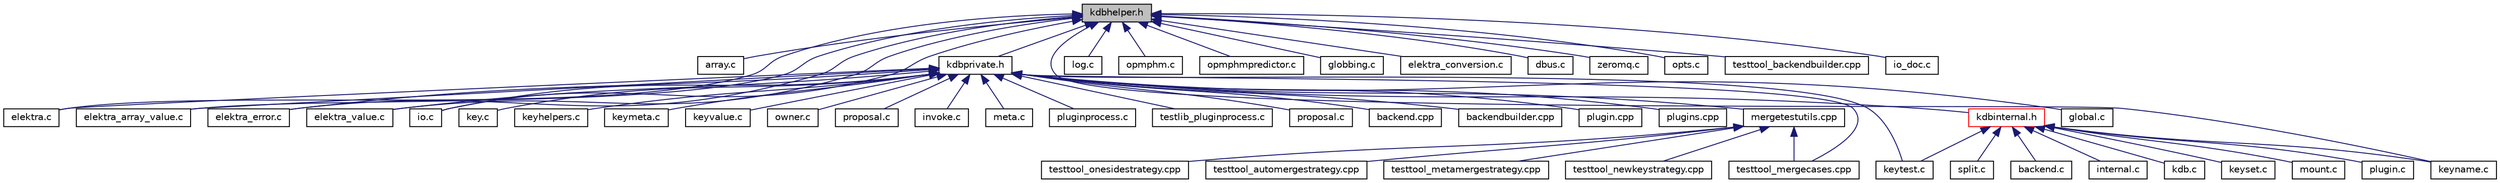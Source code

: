 digraph "kdbhelper.h"
{
  edge [fontname="Helvetica",fontsize="10",labelfontname="Helvetica",labelfontsize="10"];
  node [fontname="Helvetica",fontsize="10",shape=record];
  Node7 [label="kdbhelper.h",height=0.2,width=0.4,color="black", fillcolor="grey75", style="filled", fontcolor="black"];
  Node7 -> Node8 [dir="back",color="midnightblue",fontsize="10",style="solid"];
  Node8 [label="array.c",height=0.2,width=0.4,color="black", fillcolor="white", style="filled",URL="$array_8c.html",tooltip="Array methods. "];
  Node7 -> Node9 [dir="back",color="midnightblue",fontsize="10",style="solid"];
  Node9 [label="keyname.c",height=0.2,width=0.4,color="black", fillcolor="white", style="filled",URL="$elektra_2keyname_8c.html",tooltip="Methods for Key name manipulation. "];
  Node7 -> Node10 [dir="back",color="midnightblue",fontsize="10",style="solid"];
  Node10 [label="log.c",height=0.2,width=0.4,color="black", fillcolor="white", style="filled",URL="$log_8c.html",tooltip="Non-C99 Logger Implementation. "];
  Node7 -> Node11 [dir="back",color="midnightblue",fontsize="10",style="solid"];
  Node11 [label="opmphm.c",height=0.2,width=0.4,color="black", fillcolor="white", style="filled",URL="$opmphm_8c.html",tooltip="The Order Preserving Minimal Perfect Hash Map. "];
  Node7 -> Node12 [dir="back",color="midnightblue",fontsize="10",style="solid"];
  Node12 [label="opmphmpredictor.c",height=0.2,width=0.4,color="black", fillcolor="white", style="filled",URL="$opmphmpredictor_8c.html",tooltip="The Order Preserving Minimal Perfect Hash Map Predictor. "];
  Node7 -> Node13 [dir="back",color="midnightblue",fontsize="10",style="solid"];
  Node13 [label="globbing.c",height=0.2,width=0.4,color="black", fillcolor="white", style="filled",URL="$globbing_8c.html",tooltip="Library for performing globbing on keynames. "];
  Node7 -> Node14 [dir="back",color="midnightblue",fontsize="10",style="solid"];
  Node14 [label="elektra.c",height=0.2,width=0.4,color="black", fillcolor="white", style="filled",URL="$elektra_8c.html",tooltip="Elektra High Level API. "];
  Node7 -> Node15 [dir="back",color="midnightblue",fontsize="10",style="solid"];
  Node15 [label="elektra_array_value.c",height=0.2,width=0.4,color="black", fillcolor="white", style="filled",URL="$elektra__array__value_8c.html",tooltip="Elektra High Level API. "];
  Node7 -> Node16 [dir="back",color="midnightblue",fontsize="10",style="solid"];
  Node16 [label="elektra_conversion.c",height=0.2,width=0.4,color="black", fillcolor="white", style="filled",URL="$elektra__conversion_8c.html",tooltip="Elektra High Level API. "];
  Node7 -> Node17 [dir="back",color="midnightblue",fontsize="10",style="solid"];
  Node17 [label="elektra_error.c",height=0.2,width=0.4,color="black", fillcolor="white", style="filled",URL="$elektra__error_8c.html",tooltip="Elektra error codes. "];
  Node7 -> Node18 [dir="back",color="midnightblue",fontsize="10",style="solid"];
  Node18 [label="elektra_value.c",height=0.2,width=0.4,color="black", fillcolor="white", style="filled",URL="$elektra__value_8c.html",tooltip="Elektra High Level API. "];
  Node7 -> Node19 [dir="back",color="midnightblue",fontsize="10",style="solid"];
  Node19 [label="dbus.c",height=0.2,width=0.4,color="black", fillcolor="white", style="filled",URL="$dbus_8c.html",tooltip="I/O Adapter for D-Bus. "];
  Node7 -> Node20 [dir="back",color="midnightblue",fontsize="10",style="solid"];
  Node20 [label="zeromq.c",height=0.2,width=0.4,color="black", fillcolor="white", style="filled",URL="$zeromq_8c.html",tooltip="I/O Adapter for D-Bus. "];
  Node7 -> Node21 [dir="back",color="midnightblue",fontsize="10",style="solid"];
  Node21 [label="io.c",height=0.2,width=0.4,color="black", fillcolor="white", style="filled",URL="$io_8c.html",tooltip="Implementation of I/O functions as defined in kdbio.h. "];
  Node7 -> Node22 [dir="back",color="midnightblue",fontsize="10",style="solid"];
  Node22 [label="opts.c",height=0.2,width=0.4,color="black", fillcolor="white", style="filled",URL="$opts_8c.html"];
  Node7 -> Node23 [dir="back",color="midnightblue",fontsize="10",style="solid"];
  Node23 [label="testtool_backendbuilder.cpp",height=0.2,width=0.4,color="black", fillcolor="white", style="filled",URL="$testtool__backendbuilder_8cpp.html",tooltip="Tests for the Backend builder class. "];
  Node7 -> Node24 [dir="back",color="midnightblue",fontsize="10",style="solid"];
  Node24 [label="kdbprivate.h",height=0.2,width=0.4,color="black", fillcolor="white", style="filled",URL="$kdbprivate_8h.html",tooltip="Private declarations. "];
  Node24 -> Node25 [dir="back",color="midnightblue",fontsize="10",style="solid"];
  Node25 [label="global.c",height=0.2,width=0.4,color="black", fillcolor="white", style="filled",URL="$global_8c.html",tooltip="Helpers for global plugins. "];
  Node24 -> Node26 [dir="back",color="midnightblue",fontsize="10",style="solid"];
  Node26 [label="key.c",height=0.2,width=0.4,color="black", fillcolor="white", style="filled",URL="$key_8c.html",tooltip="Methods for Key manipulation. "];
  Node24 -> Node27 [dir="back",color="midnightblue",fontsize="10",style="solid"];
  Node27 [label="keyhelpers.c",height=0.2,width=0.4,color="black", fillcolor="white", style="filled",URL="$keyhelpers_8c.html",tooltip="Helpers for key manipulation. "];
  Node24 -> Node28 [dir="back",color="midnightblue",fontsize="10",style="solid"];
  Node28 [label="keymeta.c",height=0.2,width=0.4,color="black", fillcolor="white", style="filled",URL="$keymeta_8c.html",tooltip="Methods to do various operations on Key metadata. "];
  Node24 -> Node29 [dir="back",color="midnightblue",fontsize="10",style="solid"];
  Node29 [label="keytest.c",height=0.2,width=0.4,color="black", fillcolor="white", style="filled",URL="$keytest_8c.html",tooltip="Methods for making tests. "];
  Node24 -> Node30 [dir="back",color="midnightblue",fontsize="10",style="solid"];
  Node30 [label="keyvalue.c",height=0.2,width=0.4,color="black", fillcolor="white", style="filled",URL="$keyvalue_8c.html",tooltip="Methods for Key value manipulation. "];
  Node24 -> Node31 [dir="back",color="midnightblue",fontsize="10",style="solid"];
  Node31 [label="owner.c",height=0.2,width=0.4,color="black", fillcolor="white", style="filled",URL="$owner_8c.html",tooltip="Obsolete owner methods. "];
  Node24 -> Node32 [dir="back",color="midnightblue",fontsize="10",style="solid"];
  Node32 [label="proposal.c",height=0.2,width=0.4,color="black", fillcolor="white", style="filled",URL="$elektra_2proposal_8c.html",tooltip="Implementation of proposed API enhancements. "];
  Node24 -> Node14 [dir="back",color="midnightblue",fontsize="10",style="solid"];
  Node24 -> Node15 [dir="back",color="midnightblue",fontsize="10",style="solid"];
  Node24 -> Node17 [dir="back",color="midnightblue",fontsize="10",style="solid"];
  Node24 -> Node18 [dir="back",color="midnightblue",fontsize="10",style="solid"];
  Node24 -> Node33 [dir="back",color="midnightblue",fontsize="10",style="solid"];
  Node33 [label="invoke.c",height=0.2,width=0.4,color="black", fillcolor="white", style="filled",URL="$invoke_8c.html",tooltip="Library for invoking exported plugin functions. "];
  Node24 -> Node21 [dir="back",color="midnightblue",fontsize="10",style="solid"];
  Node24 -> Node34 [dir="back",color="midnightblue",fontsize="10",style="solid"];
  Node34 [label="meta.c",height=0.2,width=0.4,color="black", fillcolor="white", style="filled",URL="$meta_8c.html",tooltip="Methods for metadata manipulation. "];
  Node24 -> Node35 [dir="back",color="midnightblue",fontsize="10",style="solid"];
  Node35 [label="pluginprocess.c",height=0.2,width=0.4,color="black", fillcolor="white", style="filled",URL="$pluginprocess_8c.html",tooltip="Source for the pluginprocess library. "];
  Node24 -> Node36 [dir="back",color="midnightblue",fontsize="10",style="solid"];
  Node36 [label="testlib_pluginprocess.c",height=0.2,width=0.4,color="black", fillcolor="white", style="filled",URL="$testlib__pluginprocess_8c.html",tooltip="Tests for pluginprocess library. "];
  Node24 -> Node37 [dir="back",color="midnightblue",fontsize="10",style="solid"];
  Node37 [label="proposal.c",height=0.2,width=0.4,color="black", fillcolor="white", style="filled",URL="$proposal_2proposal_8c.html",tooltip="Implementation of proposed API enhancements. "];
  Node24 -> Node38 [dir="back",color="midnightblue",fontsize="10",style="solid"];
  Node38 [label="backend.cpp",height=0.2,width=0.4,color="black", fillcolor="white", style="filled",URL="$src_2backend_8cpp.html",tooltip="Implementation of backend. "];
  Node24 -> Node39 [dir="back",color="midnightblue",fontsize="10",style="solid"];
  Node39 [label="backendbuilder.cpp",height=0.2,width=0.4,color="black", fillcolor="white", style="filled",URL="$backendbuilder_8cpp.html",tooltip="Implementation of backend builder. "];
  Node24 -> Node40 [dir="back",color="midnightblue",fontsize="10",style="solid"];
  Node40 [label="plugin.cpp",height=0.2,width=0.4,color="black", fillcolor="white", style="filled",URL="$plugin_8cpp.html",tooltip="Implementation of plugin. "];
  Node24 -> Node41 [dir="back",color="midnightblue",fontsize="10",style="solid"];
  Node41 [label="plugins.cpp",height=0.2,width=0.4,color="black", fillcolor="white", style="filled",URL="$plugins_8cpp.html",tooltip="Implementation of set/get/error plugins. "];
  Node24 -> Node42 [dir="back",color="midnightblue",fontsize="10",style="solid"];
  Node42 [label="mergetestutils.cpp",height=0.2,width=0.4,color="black", fillcolor="white", style="filled",URL="$mergetestutils_8cpp.html",tooltip="Implements a helper class for merge related tests. "];
  Node42 -> Node43 [dir="back",color="midnightblue",fontsize="10",style="solid"];
  Node43 [label="testtool_automergestrategy.cpp",height=0.2,width=0.4,color="black", fillcolor="white", style="filled",URL="$testtool__automergestrategy_8cpp.html",tooltip="Tests for the AutoMergeStrategy. "];
  Node42 -> Node44 [dir="back",color="midnightblue",fontsize="10",style="solid"];
  Node44 [label="testtool_mergecases.cpp",height=0.2,width=0.4,color="black", fillcolor="white", style="filled",URL="$testtool__mergecases_8cpp.html",tooltip="Tests for the ThreeWayMerge. "];
  Node42 -> Node45 [dir="back",color="midnightblue",fontsize="10",style="solid"];
  Node45 [label="testtool_metamergestrategy.cpp",height=0.2,width=0.4,color="black", fillcolor="white", style="filled",URL="$testtool__metamergestrategy_8cpp.html",tooltip="Tests for the MetaMergeStrategy. "];
  Node42 -> Node46 [dir="back",color="midnightblue",fontsize="10",style="solid"];
  Node46 [label="testtool_newkeystrategy.cpp",height=0.2,width=0.4,color="black", fillcolor="white", style="filled",URL="$testtool__newkeystrategy_8cpp.html",tooltip="Tests for the NewKeyStrategy. "];
  Node42 -> Node47 [dir="back",color="midnightblue",fontsize="10",style="solid"];
  Node47 [label="testtool_onesidestrategy.cpp",height=0.2,width=0.4,color="black", fillcolor="white", style="filled",URL="$testtool__onesidestrategy_8cpp.html",tooltip="Tests for the OneSideStrategy. "];
  Node24 -> Node44 [dir="back",color="midnightblue",fontsize="10",style="solid"];
  Node24 -> Node48 [dir="back",color="midnightblue",fontsize="10",style="solid"];
  Node48 [label="kdbinternal.h",height=0.2,width=0.4,color="red", fillcolor="white", style="filled",URL="$kdbinternal_8h.html",tooltip="Includes most internal header files. "];
  Node48 -> Node49 [dir="back",color="midnightblue",fontsize="10",style="solid"];
  Node49 [label="backend.c",height=0.2,width=0.4,color="black", fillcolor="white", style="filled",URL="$backend_8c.html",tooltip="Everything related to a backend. "];
  Node48 -> Node50 [dir="back",color="midnightblue",fontsize="10",style="solid"];
  Node50 [label="internal.c",height=0.2,width=0.4,color="black", fillcolor="white", style="filled",URL="$internal_8c.html",tooltip="Internal methods for Elektra. "];
  Node48 -> Node51 [dir="back",color="midnightblue",fontsize="10",style="solid"];
  Node51 [label="kdb.c",height=0.2,width=0.4,color="black", fillcolor="white", style="filled",URL="$kdb_8c.html",tooltip="Low level functions for access the Key Database. "];
  Node48 -> Node9 [dir="back",color="midnightblue",fontsize="10",style="solid"];
  Node48 -> Node52 [dir="back",color="midnightblue",fontsize="10",style="solid"];
  Node52 [label="keyset.c",height=0.2,width=0.4,color="black", fillcolor="white", style="filled",URL="$keyset_8c.html",tooltip="Methods for key sets. "];
  Node48 -> Node29 [dir="back",color="midnightblue",fontsize="10",style="solid"];
  Node48 -> Node53 [dir="back",color="midnightblue",fontsize="10",style="solid"];
  Node53 [label="mount.c",height=0.2,width=0.4,color="black", fillcolor="white", style="filled",URL="$mount_8c.html",tooltip="Internals of mount functionality. "];
  Node48 -> Node54 [dir="back",color="midnightblue",fontsize="10",style="solid"];
  Node54 [label="plugin.c",height=0.2,width=0.4,color="black", fillcolor="white", style="filled",URL="$elektra_2plugin_8c.html",tooltip="Interna of plugin functionality. "];
  Node48 -> Node55 [dir="back",color="midnightblue",fontsize="10",style="solid"];
  Node55 [label="split.c",height=0.2,width=0.4,color="black", fillcolor="white", style="filled",URL="$split_8c.html",tooltip="Interna of splitting functionality. "];
  Node7 -> Node59 [dir="back",color="midnightblue",fontsize="10",style="solid"];
  Node59 [label="io_doc.c",height=0.2,width=0.4,color="black", fillcolor="white", style="filled",URL="$io__doc_8c.html",tooltip="I/O example binding. "];
}
